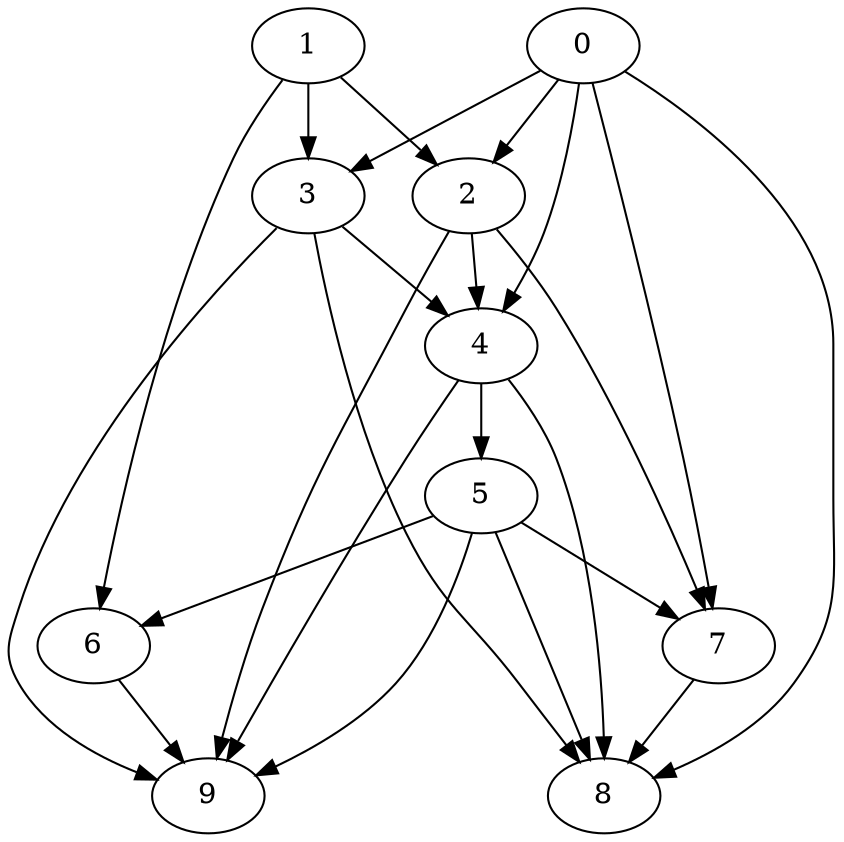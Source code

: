 digraph "Random_Nodes_10_Density_2.30_CCR_1.02_WeightType_Random_Heterogeneous-4-2" {
1 [Weight=12];
0 [Weight=4];
3 [Weight=18];
2 [Weight=10];
4 [Weight=20];
5 [Weight=18];
6 [Weight=20];
7 [Weight=6];
9 [Weight=10];
8 [Weight=4];
0 -> 4 [Weight=7];
2 -> 9 [Weight=5];
3 -> 9 [Weight=7];
5 -> 8 [Weight=4];
2 -> 7 [Weight=2];
0 -> 2 [Weight=10];
0 -> 7 [Weight=2];
3 -> 8 [Weight=7];
5 -> 6 [Weight=7];
1 -> 2 [Weight=4];
4 -> 9 [Weight=3];
0 -> 8 [Weight=4];
6 -> 9 [Weight=7];
7 -> 8 [Weight=5];
1 -> 6 [Weight=7];
2 -> 4 [Weight=9];
4 -> 8 [Weight=10];
3 -> 4 [Weight=3];
4 -> 5 [Weight=6];
5 -> 9 [Weight=4];
0 -> 3 [Weight=3];
1 -> 3 [Weight=6];
5 -> 7 [Weight=3];
}
